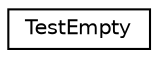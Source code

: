 digraph G
{
  edge [fontname="Helvetica",fontsize="10",labelfontname="Helvetica",labelfontsize="10"];
  node [fontname="Helvetica",fontsize="10",shape=record];
  rankdir="LR";
  Node1 [label="TestEmpty",height=0.2,width=0.4,color="black", fillcolor="white", style="filled",URL="$structTestEmpty.html"];
}
